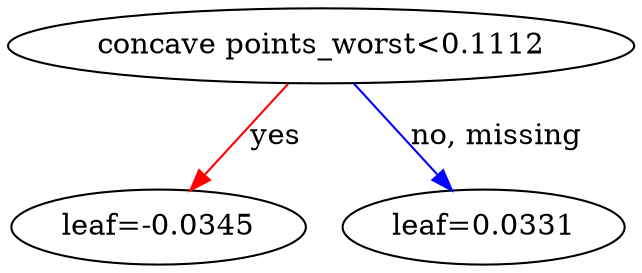 digraph {
    graph [ rankdir=TB ]
    graph [ rankdir="UD" ]

    0 [ label="concave points_worst<0.1112" ]
    0 -> 1 [label="yes" color="#FF0000"]
    0 -> 2 [label="no, missing" color="#0000FF"]

    1 [ label="leaf=-0.0345" ]

    2 [ label="leaf=0.0331" ]
}

